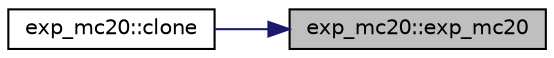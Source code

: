 digraph "exp_mc20::exp_mc20"
{
 // INTERACTIVE_SVG=YES
 // LATEX_PDF_SIZE
  edge [fontname="Helvetica",fontsize="10",labelfontname="Helvetica",labelfontsize="10"];
  node [fontname="Helvetica",fontsize="10",shape=record];
  rankdir="RL";
  Node1 [label="exp_mc20::exp_mc20",height=0.2,width=0.4,color="black", fillcolor="grey75", style="filled", fontcolor="black",tooltip=" "];
  Node1 -> Node2 [dir="back",color="midnightblue",fontsize="10",style="solid",fontname="Helvetica"];
  Node2 [label="exp_mc20::clone",height=0.2,width=0.4,color="black", fillcolor="white", style="filled",URL="$classexp__mc20.html#a72d513c2a73ba9b037427be6dda52075",tooltip=" "];
}
